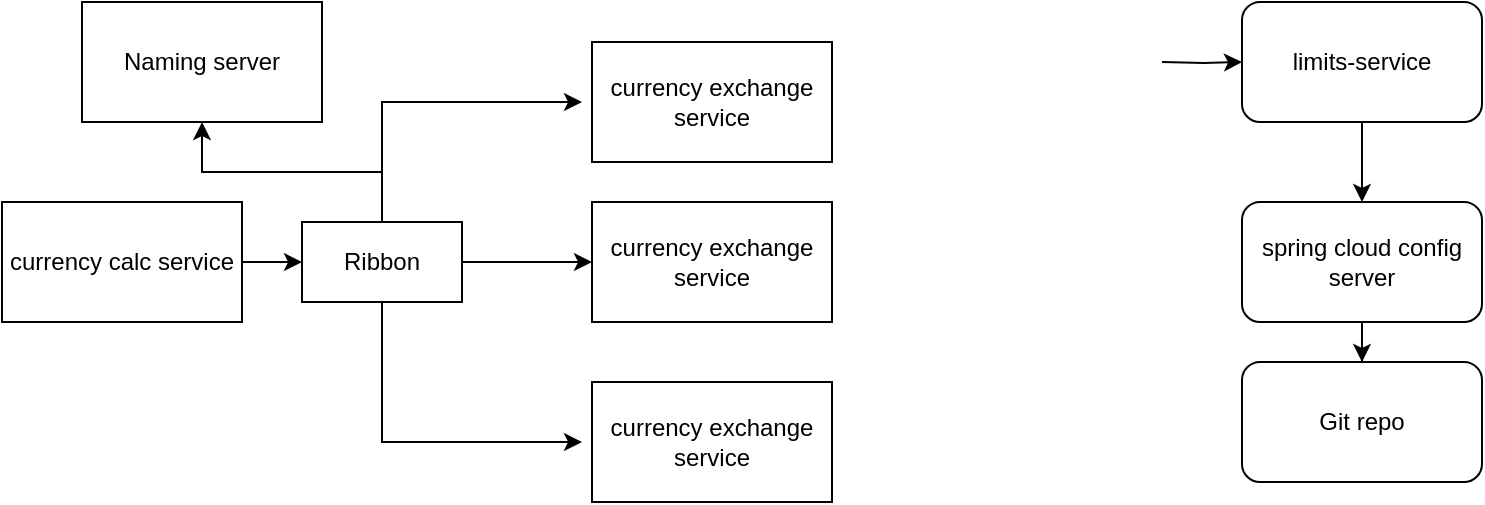 <mxfile version="17.4.6" type="github">
  <diagram id="X2fJKKt7aarqbtWtg0Cp" name="Page-1">
    <mxGraphModel dx="868" dy="450" grid="1" gridSize="10" guides="1" tooltips="1" connect="1" arrows="1" fold="1" page="1" pageScale="1" pageWidth="850" pageHeight="1100" math="0" shadow="0">
      <root>
        <mxCell id="0" />
        <mxCell id="1" parent="0" />
        <mxCell id="hKdDYJP4mx2-etjvpNGC-3" value="" style="edgeStyle=orthogonalEdgeStyle;rounded=0;orthogonalLoop=1;jettySize=auto;html=1;" edge="1" parent="1" source="hKdDYJP4mx2-etjvpNGC-1" target="hKdDYJP4mx2-etjvpNGC-2">
          <mxGeometry relative="1" as="geometry" />
        </mxCell>
        <mxCell id="hKdDYJP4mx2-etjvpNGC-1" value="limits-service" style="rounded=1;whiteSpace=wrap;html=1;" vertex="1" parent="1">
          <mxGeometry x="630" y="90" width="120" height="60" as="geometry" />
        </mxCell>
        <mxCell id="hKdDYJP4mx2-etjvpNGC-5" value="" style="edgeStyle=orthogonalEdgeStyle;rounded=0;orthogonalLoop=1;jettySize=auto;html=1;" edge="1" parent="1" source="hKdDYJP4mx2-etjvpNGC-2" target="hKdDYJP4mx2-etjvpNGC-4">
          <mxGeometry relative="1" as="geometry" />
        </mxCell>
        <mxCell id="hKdDYJP4mx2-etjvpNGC-2" value="spring cloud config server" style="whiteSpace=wrap;html=1;rounded=1;" vertex="1" parent="1">
          <mxGeometry x="630" y="190" width="120" height="60" as="geometry" />
        </mxCell>
        <mxCell id="hKdDYJP4mx2-etjvpNGC-4" value="Git repo" style="whiteSpace=wrap;html=1;rounded=1;" vertex="1" parent="1">
          <mxGeometry x="630" y="270" width="120" height="60" as="geometry" />
        </mxCell>
        <mxCell id="hKdDYJP4mx2-etjvpNGC-13" value="" style="edgeStyle=orthogonalEdgeStyle;rounded=0;orthogonalLoop=1;jettySize=auto;html=1;" edge="1" parent="1" source="hKdDYJP4mx2-etjvpNGC-6" target="hKdDYJP4mx2-etjvpNGC-12">
          <mxGeometry relative="1" as="geometry" />
        </mxCell>
        <mxCell id="hKdDYJP4mx2-etjvpNGC-6" value="currency calc service" style="rounded=0;whiteSpace=wrap;html=1;" vertex="1" parent="1">
          <mxGeometry x="10" y="190" width="120" height="60" as="geometry" />
        </mxCell>
        <mxCell id="hKdDYJP4mx2-etjvpNGC-9" value="" style="edgeStyle=orthogonalEdgeStyle;rounded=0;orthogonalLoop=1;jettySize=auto;html=1;" edge="1" parent="1" target="hKdDYJP4mx2-etjvpNGC-1">
          <mxGeometry relative="1" as="geometry">
            <mxPoint x="590" y="120" as="sourcePoint" />
          </mxGeometry>
        </mxCell>
        <mxCell id="hKdDYJP4mx2-etjvpNGC-7" value="currency exchange service" style="whiteSpace=wrap;html=1;rounded=0;" vertex="1" parent="1">
          <mxGeometry x="305" y="190" width="120" height="60" as="geometry" />
        </mxCell>
        <mxCell id="hKdDYJP4mx2-etjvpNGC-10" value="currency exchange service" style="whiteSpace=wrap;html=1;rounded=0;" vertex="1" parent="1">
          <mxGeometry x="305" y="280" width="120" height="60" as="geometry" />
        </mxCell>
        <mxCell id="hKdDYJP4mx2-etjvpNGC-11" value="currency exchange service" style="whiteSpace=wrap;html=1;rounded=0;" vertex="1" parent="1">
          <mxGeometry x="305" y="110" width="120" height="60" as="geometry" />
        </mxCell>
        <mxCell id="hKdDYJP4mx2-etjvpNGC-15" value="" style="edgeStyle=orthogonalEdgeStyle;rounded=0;orthogonalLoop=1;jettySize=auto;html=1;" edge="1" parent="1" source="hKdDYJP4mx2-etjvpNGC-12" target="hKdDYJP4mx2-etjvpNGC-7">
          <mxGeometry relative="1" as="geometry" />
        </mxCell>
        <mxCell id="hKdDYJP4mx2-etjvpNGC-19" value="" style="edgeStyle=orthogonalEdgeStyle;rounded=0;orthogonalLoop=1;jettySize=auto;html=1;" edge="1" parent="1" source="hKdDYJP4mx2-etjvpNGC-12">
          <mxGeometry relative="1" as="geometry">
            <mxPoint x="300" y="140" as="targetPoint" />
            <Array as="points">
              <mxPoint x="200" y="140" />
            </Array>
          </mxGeometry>
        </mxCell>
        <mxCell id="hKdDYJP4mx2-etjvpNGC-20" style="edgeStyle=orthogonalEdgeStyle;rounded=0;orthogonalLoop=1;jettySize=auto;html=1;" edge="1" parent="1" source="hKdDYJP4mx2-etjvpNGC-12">
          <mxGeometry relative="1" as="geometry">
            <mxPoint x="300" y="310" as="targetPoint" />
            <Array as="points">
              <mxPoint x="200" y="310" />
            </Array>
          </mxGeometry>
        </mxCell>
        <mxCell id="hKdDYJP4mx2-etjvpNGC-22" value="" style="edgeStyle=orthogonalEdgeStyle;rounded=0;orthogonalLoop=1;jettySize=auto;html=1;" edge="1" parent="1" source="hKdDYJP4mx2-etjvpNGC-12" target="hKdDYJP4mx2-etjvpNGC-21">
          <mxGeometry relative="1" as="geometry" />
        </mxCell>
        <mxCell id="hKdDYJP4mx2-etjvpNGC-12" value="Ribbon" style="whiteSpace=wrap;html=1;rounded=0;" vertex="1" parent="1">
          <mxGeometry x="160" y="200" width="80" height="40" as="geometry" />
        </mxCell>
        <mxCell id="hKdDYJP4mx2-etjvpNGC-21" value="Naming server" style="whiteSpace=wrap;html=1;rounded=0;" vertex="1" parent="1">
          <mxGeometry x="50" y="90" width="120" height="60" as="geometry" />
        </mxCell>
      </root>
    </mxGraphModel>
  </diagram>
</mxfile>
